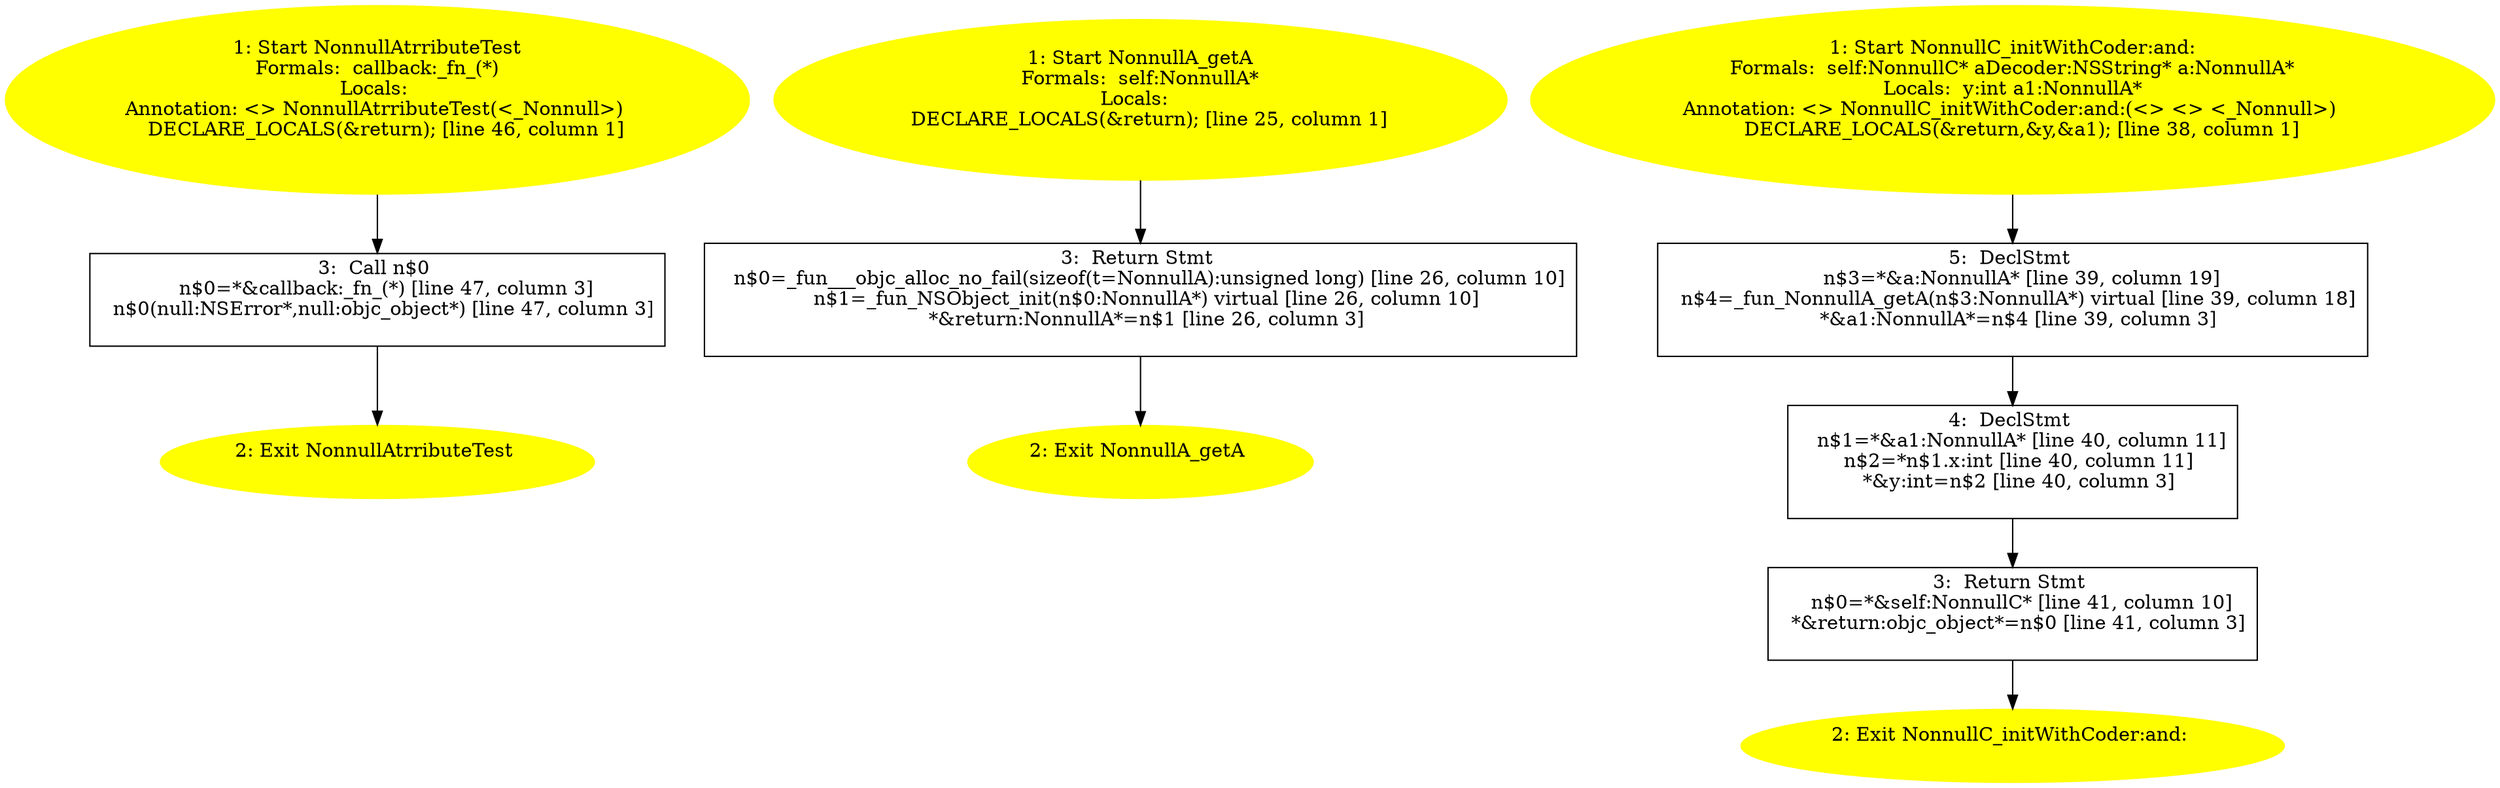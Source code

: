/* @generated */
digraph cfg {
"NonnullAtrributeTest.69a49728cf7d46ab0add381e5c93704c_1" [label="1: Start NonnullAtrributeTest\nFormals:  callback:_fn_(*)\nLocals: \nAnnotation: <> NonnullAtrributeTest(<_Nonnull>) \n   DECLARE_LOCALS(&return); [line 46, column 1]\n " color=yellow style=filled]
	

	 "NonnullAtrributeTest.69a49728cf7d46ab0add381e5c93704c_1" -> "NonnullAtrributeTest.69a49728cf7d46ab0add381e5c93704c_3" ;
"NonnullAtrributeTest.69a49728cf7d46ab0add381e5c93704c_2" [label="2: Exit NonnullAtrributeTest \n  " color=yellow style=filled]
	

"NonnullAtrributeTest.69a49728cf7d46ab0add381e5c93704c_3" [label="3:  Call n$0 \n   n$0=*&callback:_fn_(*) [line 47, column 3]\n  n$0(null:NSError*,null:objc_object*) [line 47, column 3]\n " shape="box"]
	

	 "NonnullAtrributeTest.69a49728cf7d46ab0add381e5c93704c_3" -> "NonnullAtrributeTest.69a49728cf7d46ab0add381e5c93704c_2" ;
"getA#NonnullA#instance.d4b29ece551a370c3f0c0c12526b3def_1" [label="1: Start NonnullA_getA\nFormals:  self:NonnullA*\nLocals:  \n   DECLARE_LOCALS(&return); [line 25, column 1]\n " color=yellow style=filled]
	

	 "getA#NonnullA#instance.d4b29ece551a370c3f0c0c12526b3def_1" -> "getA#NonnullA#instance.d4b29ece551a370c3f0c0c12526b3def_3" ;
"getA#NonnullA#instance.d4b29ece551a370c3f0c0c12526b3def_2" [label="2: Exit NonnullA_getA \n  " color=yellow style=filled]
	

"getA#NonnullA#instance.d4b29ece551a370c3f0c0c12526b3def_3" [label="3:  Return Stmt \n   n$0=_fun___objc_alloc_no_fail(sizeof(t=NonnullA):unsigned long) [line 26, column 10]\n  n$1=_fun_NSObject_init(n$0:NonnullA*) virtual [line 26, column 10]\n  *&return:NonnullA*=n$1 [line 26, column 3]\n " shape="box"]
	

	 "getA#NonnullA#instance.d4b29ece551a370c3f0c0c12526b3def_3" -> "getA#NonnullA#instance.d4b29ece551a370c3f0c0c12526b3def_2" ;
"initWithCoder:and:#NonnullC#instance.0360cbf0c434f47ea58689c925d7c008_1" [label="1: Start NonnullC_initWithCoder:and:\nFormals:  self:NonnullC* aDecoder:NSString* a:NonnullA*\nLocals:  y:int a1:NonnullA*\nAnnotation: <> NonnullC_initWithCoder:and:(<> <> <_Nonnull>) \n   DECLARE_LOCALS(&return,&y,&a1); [line 38, column 1]\n " color=yellow style=filled]
	

	 "initWithCoder:and:#NonnullC#instance.0360cbf0c434f47ea58689c925d7c008_1" -> "initWithCoder:and:#NonnullC#instance.0360cbf0c434f47ea58689c925d7c008_5" ;
"initWithCoder:and:#NonnullC#instance.0360cbf0c434f47ea58689c925d7c008_2" [label="2: Exit NonnullC_initWithCoder:and: \n  " color=yellow style=filled]
	

"initWithCoder:and:#NonnullC#instance.0360cbf0c434f47ea58689c925d7c008_3" [label="3:  Return Stmt \n   n$0=*&self:NonnullC* [line 41, column 10]\n  *&return:objc_object*=n$0 [line 41, column 3]\n " shape="box"]
	

	 "initWithCoder:and:#NonnullC#instance.0360cbf0c434f47ea58689c925d7c008_3" -> "initWithCoder:and:#NonnullC#instance.0360cbf0c434f47ea58689c925d7c008_2" ;
"initWithCoder:and:#NonnullC#instance.0360cbf0c434f47ea58689c925d7c008_4" [label="4:  DeclStmt \n   n$1=*&a1:NonnullA* [line 40, column 11]\n  n$2=*n$1.x:int [line 40, column 11]\n  *&y:int=n$2 [line 40, column 3]\n " shape="box"]
	

	 "initWithCoder:and:#NonnullC#instance.0360cbf0c434f47ea58689c925d7c008_4" -> "initWithCoder:and:#NonnullC#instance.0360cbf0c434f47ea58689c925d7c008_3" ;
"initWithCoder:and:#NonnullC#instance.0360cbf0c434f47ea58689c925d7c008_5" [label="5:  DeclStmt \n   n$3=*&a:NonnullA* [line 39, column 19]\n  n$4=_fun_NonnullA_getA(n$3:NonnullA*) virtual [line 39, column 18]\n  *&a1:NonnullA*=n$4 [line 39, column 3]\n " shape="box"]
	

	 "initWithCoder:and:#NonnullC#instance.0360cbf0c434f47ea58689c925d7c008_5" -> "initWithCoder:and:#NonnullC#instance.0360cbf0c434f47ea58689c925d7c008_4" ;
}
